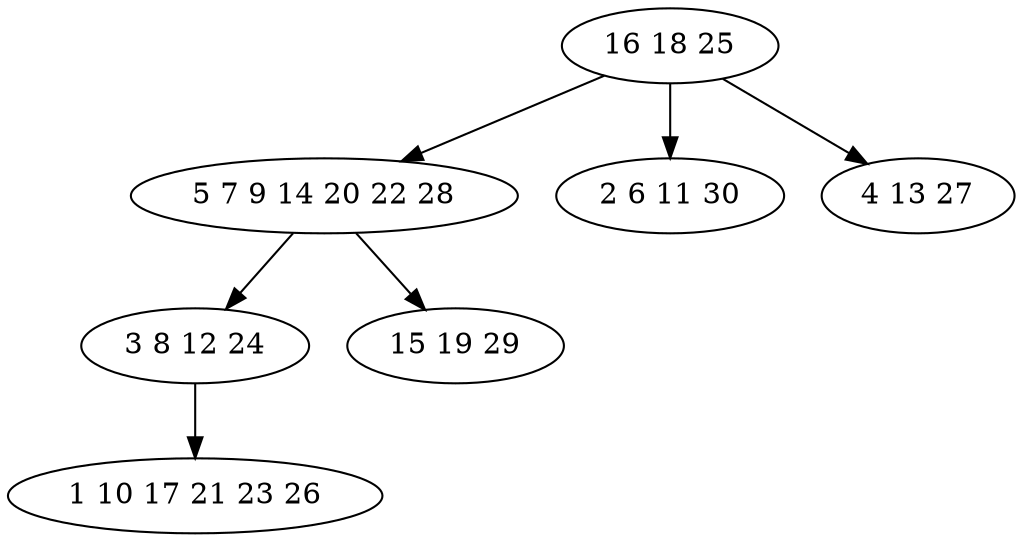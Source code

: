 digraph true_tree {
	"0" -> "1"
	"1" -> "2"
	"2" -> "3"
	"0" -> "4"
	"0" -> "5"
	"1" -> "6"
	"0" [label="16 18 25"];
	"1" [label="5 7 9 14 20 22 28"];
	"2" [label="3 8 12 24"];
	"3" [label="1 10 17 21 23 26"];
	"4" [label="2 6 11 30"];
	"5" [label="4 13 27"];
	"6" [label="15 19 29"];
}
